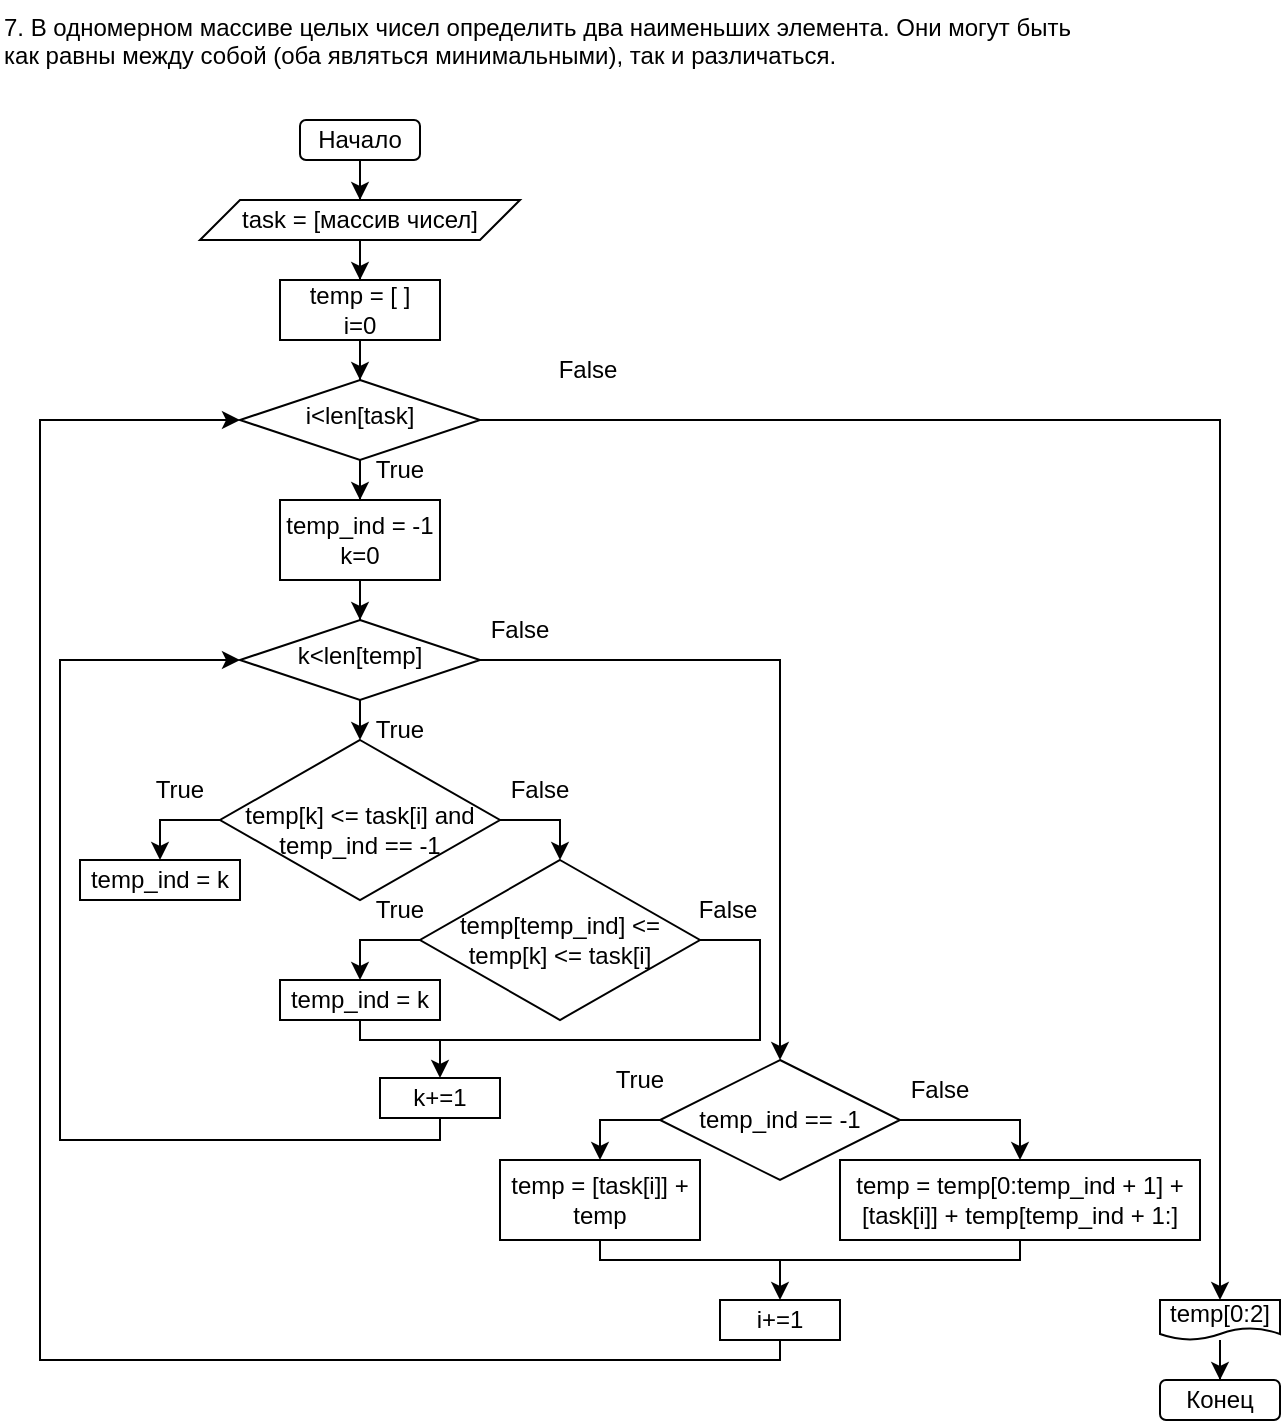 <mxfile version="18.0.7" type="device"><diagram id="C5RBs43oDa-KdzZeNtuy" name="Page-1"><mxGraphModel dx="1354" dy="681" grid="1" gridSize="10" guides="1" tooltips="1" connect="1" arrows="1" fold="1" page="1" pageScale="1" pageWidth="827" pageHeight="1169" math="0" shadow="0"><root><mxCell id="WIyWlLk6GJQsqaUBKTNV-0"/><mxCell id="WIyWlLk6GJQsqaUBKTNV-1" parent="WIyWlLk6GJQsqaUBKTNV-0"/><mxCell id="4opRzpgFNfaW86uACwNf-55" value="" style="edgeStyle=orthogonalEdgeStyle;rounded=0;orthogonalLoop=1;jettySize=auto;html=1;" parent="WIyWlLk6GJQsqaUBKTNV-1" source="WIyWlLk6GJQsqaUBKTNV-3" target="4opRzpgFNfaW86uACwNf-46" edge="1"><mxGeometry relative="1" as="geometry"/></mxCell><mxCell id="WIyWlLk6GJQsqaUBKTNV-3" value="Начало" style="rounded=1;whiteSpace=wrap;html=1;fontSize=12;glass=0;strokeWidth=1;shadow=0;" parent="WIyWlLk6GJQsqaUBKTNV-1" vertex="1"><mxGeometry x="200" y="80" width="60" height="20" as="geometry"/></mxCell><mxCell id="4opRzpgFNfaW86uACwNf-48" value="" style="edgeStyle=orthogonalEdgeStyle;rounded=0;orthogonalLoop=1;jettySize=auto;html=1;entryX=0.5;entryY=0;entryDx=0;entryDy=0;" parent="WIyWlLk6GJQsqaUBKTNV-1" source="WIyWlLk6GJQsqaUBKTNV-6" target="q4aQBagRsG4LeQH_zxtq-1" edge="1"><mxGeometry relative="1" as="geometry"><mxPoint x="230" y="280" as="targetPoint"/></mxGeometry></mxCell><mxCell id="WIyWlLk6GJQsqaUBKTNV-6" value="i&amp;lt;len[task]" style="rhombus;whiteSpace=wrap;html=1;shadow=0;fontFamily=Helvetica;fontSize=12;align=center;strokeWidth=1;spacing=6;spacingTop=-4;" parent="WIyWlLk6GJQsqaUBKTNV-1" vertex="1"><mxGeometry x="170" y="210" width="120" height="40" as="geometry"/></mxCell><mxCell id="WIyWlLk6GJQsqaUBKTNV-10" value="&lt;br&gt;temp[k] &amp;lt;= task[i] and temp_ind == -1" style="rhombus;whiteSpace=wrap;html=1;shadow=0;fontFamily=Helvetica;fontSize=12;align=center;strokeWidth=1;spacing=6;spacingTop=-4;" parent="WIyWlLk6GJQsqaUBKTNV-1" vertex="1"><mxGeometry x="160" y="390" width="140" height="80" as="geometry"/></mxCell><mxCell id="4opRzpgFNfaW86uACwNf-10" value="" style="edgeStyle=orthogonalEdgeStyle;rounded=0;orthogonalLoop=1;jettySize=auto;html=1;entryX=0.5;entryY=0;entryDx=0;entryDy=0;" parent="WIyWlLk6GJQsqaUBKTNV-1" source="4opRzpgFNfaW86uACwNf-1" target="WIyWlLk6GJQsqaUBKTNV-6" edge="1"><mxGeometry relative="1" as="geometry"><mxPoint x="230" y="310" as="targetPoint"/></mxGeometry></mxCell><mxCell id="4opRzpgFNfaW86uACwNf-1" value="&lt;div&gt;temp = [ ]&lt;br&gt;&lt;/div&gt;i=0" style="rounded=0;whiteSpace=wrap;html=1;" parent="WIyWlLk6GJQsqaUBKTNV-1" vertex="1"><mxGeometry x="190" y="160" width="80" height="30" as="geometry"/></mxCell><mxCell id="4opRzpgFNfaW86uACwNf-4" value="temp_ind = k" style="rounded=0;whiteSpace=wrap;html=1;" parent="WIyWlLk6GJQsqaUBKTNV-1" vertex="1"><mxGeometry x="90" y="450" width="80" height="20" as="geometry"/></mxCell><mxCell id="4opRzpgFNfaW86uACwNf-5" value="k+=1" style="rounded=0;whiteSpace=wrap;html=1;" parent="WIyWlLk6GJQsqaUBKTNV-1" vertex="1"><mxGeometry x="240" y="559" width="60" height="20" as="geometry"/></mxCell><mxCell id="4opRzpgFNfaW86uACwNf-15" value="" style="endArrow=classic;html=1;rounded=0;exitX=0;exitY=0.5;exitDx=0;exitDy=0;entryX=0.5;entryY=0;entryDx=0;entryDy=0;" parent="WIyWlLk6GJQsqaUBKTNV-1" source="WIyWlLk6GJQsqaUBKTNV-10" target="4opRzpgFNfaW86uACwNf-4" edge="1"><mxGeometry width="50" height="50" relative="1" as="geometry"><mxPoint x="220" y="730" as="sourcePoint"/><mxPoint x="170" y="530" as="targetPoint"/><Array as="points"><mxPoint x="130" y="430"/></Array></mxGeometry></mxCell><mxCell id="4opRzpgFNfaW86uACwNf-19" value="True" style="text;html=1;strokeColor=none;fillColor=none;align=center;verticalAlign=middle;whiteSpace=wrap;rounded=0;" parent="WIyWlLk6GJQsqaUBKTNV-1" vertex="1"><mxGeometry x="220" y="370" width="60" height="30" as="geometry"/></mxCell><mxCell id="4opRzpgFNfaW86uACwNf-23" value="True" style="text;html=1;strokeColor=none;fillColor=none;align=center;verticalAlign=middle;whiteSpace=wrap;rounded=0;" parent="WIyWlLk6GJQsqaUBKTNV-1" vertex="1"><mxGeometry x="220" y="240" width="60" height="30" as="geometry"/></mxCell><mxCell id="4opRzpgFNfaW86uACwNf-26" value="False" style="text;html=1;strokeColor=none;fillColor=none;align=center;verticalAlign=middle;whiteSpace=wrap;rounded=0;" parent="WIyWlLk6GJQsqaUBKTNV-1" vertex="1"><mxGeometry x="290" y="400" width="60" height="30" as="geometry"/></mxCell><mxCell id="4opRzpgFNfaW86uACwNf-34" value="" style="endArrow=classic;html=1;rounded=0;exitX=1;exitY=0.5;exitDx=0;exitDy=0;entryX=0.5;entryY=0;entryDx=0;entryDy=0;" parent="WIyWlLk6GJQsqaUBKTNV-1" source="q4aQBagRsG4LeQH_zxtq-2" target="4opRzpgFNfaW86uACwNf-35" edge="1"><mxGeometry width="50" height="50" relative="1" as="geometry"><mxPoint x="350" y="420" as="sourcePoint"/><mxPoint x="560" y="340" as="targetPoint"/><Array as="points"><mxPoint x="440" y="350"/></Array></mxGeometry></mxCell><mxCell id="4opRzpgFNfaW86uACwNf-35" value="temp_ind == -1" style="rhombus;whiteSpace=wrap;html=1;" parent="WIyWlLk6GJQsqaUBKTNV-1" vertex="1"><mxGeometry x="380" y="550" width="120" height="60" as="geometry"/></mxCell><mxCell id="4opRzpgFNfaW86uACwNf-38" value="True" style="text;html=1;strokeColor=none;fillColor=none;align=center;verticalAlign=middle;whiteSpace=wrap;rounded=0;" parent="WIyWlLk6GJQsqaUBKTNV-1" vertex="1"><mxGeometry x="220" y="460" width="60" height="30" as="geometry"/></mxCell><mxCell id="4opRzpgFNfaW86uACwNf-42" value="Конец" style="rounded=1;whiteSpace=wrap;html=1;fontSize=12;glass=0;strokeWidth=1;shadow=0;" parent="WIyWlLk6GJQsqaUBKTNV-1" vertex="1"><mxGeometry x="630" y="710" width="60" height="20" as="geometry"/></mxCell><mxCell id="4opRzpgFNfaW86uACwNf-47" value="" style="edgeStyle=orthogonalEdgeStyle;rounded=0;orthogonalLoop=1;jettySize=auto;html=1;" parent="WIyWlLk6GJQsqaUBKTNV-1" source="4opRzpgFNfaW86uACwNf-46" target="4opRzpgFNfaW86uACwNf-1" edge="1"><mxGeometry relative="1" as="geometry"/></mxCell><mxCell id="4opRzpgFNfaW86uACwNf-46" value="task = [массив чисел]" style="shape=parallelogram;perimeter=parallelogramPerimeter;whiteSpace=wrap;html=1;fixedSize=1;" parent="WIyWlLk6GJQsqaUBKTNV-1" vertex="1"><mxGeometry x="150" y="120" width="160" height="20" as="geometry"/></mxCell><mxCell id="4opRzpgFNfaW86uACwNf-67" value="temp[temp_ind] &amp;lt;= temp[k] &amp;lt;= task[i]" style="rhombus;whiteSpace=wrap;html=1;" parent="WIyWlLk6GJQsqaUBKTNV-1" vertex="1"><mxGeometry x="260" y="450" width="140" height="80" as="geometry"/></mxCell><mxCell id="4opRzpgFNfaW86uACwNf-72" value="" style="endArrow=classic;html=1;rounded=0;exitX=0;exitY=0.5;exitDx=0;exitDy=0;entryX=0.5;entryY=0;entryDx=0;entryDy=0;" parent="WIyWlLk6GJQsqaUBKTNV-1" source="4opRzpgFNfaW86uACwNf-35" target="4opRzpgFNfaW86uACwNf-97" edge="1"><mxGeometry width="50" height="50" relative="1" as="geometry"><mxPoint x="212.5" y="1020" as="sourcePoint"/><mxPoint x="305" y="620" as="targetPoint"/><Array as="points"><mxPoint x="350" y="580"/></Array></mxGeometry></mxCell><mxCell id="4opRzpgFNfaW86uACwNf-76" value="temp_ind = k" style="rounded=0;whiteSpace=wrap;html=1;" parent="WIyWlLk6GJQsqaUBKTNV-1" vertex="1"><mxGeometry x="190" y="510" width="80" height="20" as="geometry"/></mxCell><mxCell id="4opRzpgFNfaW86uACwNf-77" value="" style="endArrow=classic;html=1;rounded=0;exitX=0;exitY=0.5;exitDx=0;exitDy=0;entryX=0.5;entryY=0;entryDx=0;entryDy=0;" parent="WIyWlLk6GJQsqaUBKTNV-1" source="4opRzpgFNfaW86uACwNf-67" target="4opRzpgFNfaW86uACwNf-76" edge="1"><mxGeometry width="50" height="50" relative="1" as="geometry"><mxPoint x="165" y="820" as="sourcePoint"/><mxPoint x="215" y="770" as="targetPoint"/><Array as="points"><mxPoint x="230" y="490"/></Array></mxGeometry></mxCell><mxCell id="4opRzpgFNfaW86uACwNf-78" value="" style="endArrow=classic;html=1;rounded=0;exitX=0.5;exitY=1;exitDx=0;exitDy=0;entryX=0.5;entryY=0;entryDx=0;entryDy=0;" parent="WIyWlLk6GJQsqaUBKTNV-1" source="4opRzpgFNfaW86uACwNf-76" target="4opRzpgFNfaW86uACwNf-5" edge="1"><mxGeometry width="50" height="50" relative="1" as="geometry"><mxPoint x="225" y="880" as="sourcePoint"/><mxPoint x="275" y="830" as="targetPoint"/><Array as="points"><mxPoint x="230" y="540"/><mxPoint x="270" y="540"/></Array></mxGeometry></mxCell><mxCell id="4opRzpgFNfaW86uACwNf-79" value="" style="endArrow=none;html=1;rounded=0;entryX=1;entryY=0.5;entryDx=0;entryDy=0;" parent="WIyWlLk6GJQsqaUBKTNV-1" target="4opRzpgFNfaW86uACwNf-67" edge="1"><mxGeometry width="50" height="50" relative="1" as="geometry"><mxPoint x="270" y="540" as="sourcePoint"/><mxPoint x="415" y="770" as="targetPoint"/><Array as="points"><mxPoint x="430" y="540"/><mxPoint x="430" y="490"/></Array></mxGeometry></mxCell><mxCell id="4opRzpgFNfaW86uACwNf-117" value="" style="edgeStyle=orthogonalEdgeStyle;rounded=0;orthogonalLoop=1;jettySize=auto;html=1;" parent="WIyWlLk6GJQsqaUBKTNV-1" source="4opRzpgFNfaW86uACwNf-83" target="4opRzpgFNfaW86uACwNf-42" edge="1"><mxGeometry relative="1" as="geometry"/></mxCell><mxCell id="4opRzpgFNfaW86uACwNf-83" value="temp[0:2]" style="shape=document;whiteSpace=wrap;html=1;boundedLbl=1;" parent="WIyWlLk6GJQsqaUBKTNV-1" vertex="1"><mxGeometry x="630" y="670" width="60" height="20" as="geometry"/></mxCell><mxCell id="4opRzpgFNfaW86uACwNf-93" value="True" style="text;html=1;strokeColor=none;fillColor=none;align=center;verticalAlign=middle;whiteSpace=wrap;rounded=0;" parent="WIyWlLk6GJQsqaUBKTNV-1" vertex="1"><mxGeometry x="110" y="400" width="60" height="30" as="geometry"/></mxCell><mxCell id="4opRzpgFNfaW86uACwNf-94" value="False" style="text;html=1;strokeColor=none;fillColor=none;align=center;verticalAlign=middle;whiteSpace=wrap;rounded=0;" parent="WIyWlLk6GJQsqaUBKTNV-1" vertex="1"><mxGeometry x="384" y="460" width="60" height="30" as="geometry"/></mxCell><mxCell id="4opRzpgFNfaW86uACwNf-95" value="" style="endArrow=classic;html=1;rounded=0;exitX=0.5;exitY=1;exitDx=0;exitDy=0;entryX=0;entryY=0.5;entryDx=0;entryDy=0;" parent="WIyWlLk6GJQsqaUBKTNV-1" source="4opRzpgFNfaW86uACwNf-5" target="q4aQBagRsG4LeQH_zxtq-2" edge="1"><mxGeometry width="50" height="50" relative="1" as="geometry"><mxPoint x="90" y="640" as="sourcePoint"/><mxPoint x="90" y="280" as="targetPoint"/><Array as="points"><mxPoint x="270" y="590"/><mxPoint x="80" y="590"/><mxPoint x="80" y="350"/></Array></mxGeometry></mxCell><mxCell id="4opRzpgFNfaW86uACwNf-97" value="temp = [task[i]] + temp" style="rounded=0;whiteSpace=wrap;html=1;" parent="WIyWlLk6GJQsqaUBKTNV-1" vertex="1"><mxGeometry x="300" y="600" width="100" height="40" as="geometry"/></mxCell><mxCell id="4opRzpgFNfaW86uACwNf-24" value="False" style="text;html=1;strokeColor=none;fillColor=none;align=center;verticalAlign=middle;whiteSpace=wrap;rounded=0;" parent="WIyWlLk6GJQsqaUBKTNV-1" vertex="1"><mxGeometry x="480" y="550" width="80" height="30" as="geometry"/></mxCell><mxCell id="4opRzpgFNfaW86uACwNf-100" value="True" style="text;html=1;strokeColor=none;fillColor=none;align=center;verticalAlign=middle;whiteSpace=wrap;rounded=0;" parent="WIyWlLk6GJQsqaUBKTNV-1" vertex="1"><mxGeometry x="340" y="545" width="60" height="30" as="geometry"/></mxCell><mxCell id="4opRzpgFNfaW86uACwNf-102" value="&lt;div&gt;temp = temp[0:temp_ind + 1] + [task[i]] + temp[temp_ind + 1:]&lt;br&gt;&lt;/div&gt;" style="rounded=0;whiteSpace=wrap;html=1;" parent="WIyWlLk6GJQsqaUBKTNV-1" vertex="1"><mxGeometry x="470" y="600" width="180" height="40" as="geometry"/></mxCell><mxCell id="4opRzpgFNfaW86uACwNf-103" value="False" style="text;html=1;strokeColor=none;fillColor=none;align=center;verticalAlign=middle;whiteSpace=wrap;rounded=0;" parent="WIyWlLk6GJQsqaUBKTNV-1" vertex="1"><mxGeometry x="270" y="320" width="80" height="30" as="geometry"/></mxCell><mxCell id="4opRzpgFNfaW86uACwNf-104" value="" style="endArrow=classic;html=1;rounded=0;exitX=1;exitY=0.5;exitDx=0;exitDy=0;entryX=0.5;entryY=0;entryDx=0;entryDy=0;" parent="WIyWlLk6GJQsqaUBKTNV-1" source="4opRzpgFNfaW86uACwNf-35" target="4opRzpgFNfaW86uACwNf-102" edge="1"><mxGeometry width="50" height="50" relative="1" as="geometry"><mxPoint x="590" y="730" as="sourcePoint"/><mxPoint x="530" y="610" as="targetPoint"/><Array as="points"><mxPoint x="560" y="580"/></Array></mxGeometry></mxCell><mxCell id="4opRzpgFNfaW86uACwNf-107" value="" style="endArrow=none;html=1;rounded=0;exitX=0.5;exitY=1;exitDx=0;exitDy=0;" parent="WIyWlLk6GJQsqaUBKTNV-1" source="4opRzpgFNfaW86uACwNf-97" edge="1"><mxGeometry width="50" height="50" relative="1" as="geometry"><mxPoint x="370" y="780" as="sourcePoint"/><mxPoint x="440" y="650" as="targetPoint"/><Array as="points"><mxPoint x="350" y="650"/></Array></mxGeometry></mxCell><mxCell id="q4aQBagRsG4LeQH_zxtq-0" value="7. В одномерном массиве целых чисел определить два наименьших элемента. Они могут быть как равны между собой (оба являться минимальными), так и различаться." style="text;whiteSpace=wrap;html=1;" vertex="1" parent="WIyWlLk6GJQsqaUBKTNV-1"><mxGeometry x="50" y="20" width="550" height="40" as="geometry"/></mxCell><mxCell id="q4aQBagRsG4LeQH_zxtq-3" value="" style="edgeStyle=orthogonalEdgeStyle;rounded=0;orthogonalLoop=1;jettySize=auto;html=1;" edge="1" parent="WIyWlLk6GJQsqaUBKTNV-1" source="q4aQBagRsG4LeQH_zxtq-1" target="q4aQBagRsG4LeQH_zxtq-2"><mxGeometry relative="1" as="geometry"/></mxCell><mxCell id="q4aQBagRsG4LeQH_zxtq-1" value="temp_ind = -1&lt;br&gt;k=0" style="rounded=0;whiteSpace=wrap;html=1;" vertex="1" parent="WIyWlLk6GJQsqaUBKTNV-1"><mxGeometry x="190" y="270" width="80" height="40" as="geometry"/></mxCell><mxCell id="q4aQBagRsG4LeQH_zxtq-2" value="k&amp;lt;len[temp]" style="rhombus;whiteSpace=wrap;html=1;shadow=0;fontFamily=Helvetica;fontSize=12;align=center;strokeWidth=1;spacing=6;spacingTop=-4;" vertex="1" parent="WIyWlLk6GJQsqaUBKTNV-1"><mxGeometry x="170" y="330" width="120" height="40" as="geometry"/></mxCell><mxCell id="q4aQBagRsG4LeQH_zxtq-5" value="" style="endArrow=classic;html=1;rounded=0;exitX=0.5;exitY=1;exitDx=0;exitDy=0;entryX=0.5;entryY=0;entryDx=0;entryDy=0;" edge="1" parent="WIyWlLk6GJQsqaUBKTNV-1" source="q4aQBagRsG4LeQH_zxtq-2" target="WIyWlLk6GJQsqaUBKTNV-10"><mxGeometry width="50" height="50" relative="1" as="geometry"><mxPoint x="330" y="410" as="sourcePoint"/><mxPoint x="380" y="360" as="targetPoint"/></mxGeometry></mxCell><mxCell id="q4aQBagRsG4LeQH_zxtq-12" value="" style="endArrow=classic;html=1;rounded=0;exitX=1;exitY=0.5;exitDx=0;exitDy=0;entryX=0.5;entryY=0;entryDx=0;entryDy=0;" edge="1" parent="WIyWlLk6GJQsqaUBKTNV-1" source="WIyWlLk6GJQsqaUBKTNV-10" target="4opRzpgFNfaW86uACwNf-67"><mxGeometry width="50" height="50" relative="1" as="geometry"><mxPoint x="350" y="440" as="sourcePoint"/><mxPoint x="400" y="390" as="targetPoint"/><Array as="points"><mxPoint x="330" y="430"/></Array></mxGeometry></mxCell><mxCell id="q4aQBagRsG4LeQH_zxtq-13" value="i+=1" style="rounded=0;whiteSpace=wrap;html=1;" vertex="1" parent="WIyWlLk6GJQsqaUBKTNV-1"><mxGeometry x="410" y="670" width="60" height="20" as="geometry"/></mxCell><mxCell id="q4aQBagRsG4LeQH_zxtq-14" value="" style="endArrow=classic;html=1;rounded=0;exitX=0.5;exitY=1;exitDx=0;exitDy=0;entryX=0.5;entryY=0;entryDx=0;entryDy=0;" edge="1" parent="WIyWlLk6GJQsqaUBKTNV-1" source="4opRzpgFNfaW86uACwNf-102" target="q4aQBagRsG4LeQH_zxtq-13"><mxGeometry width="50" height="50" relative="1" as="geometry"><mxPoint x="550" y="740" as="sourcePoint"/><mxPoint x="600" y="690" as="targetPoint"/><Array as="points"><mxPoint x="560" y="650"/><mxPoint x="440" y="650"/></Array></mxGeometry></mxCell><mxCell id="q4aQBagRsG4LeQH_zxtq-15" value="" style="endArrow=classic;html=1;rounded=0;exitX=0.5;exitY=1;exitDx=0;exitDy=0;entryX=0;entryY=0.5;entryDx=0;entryDy=0;" edge="1" parent="WIyWlLk6GJQsqaUBKTNV-1" source="q4aQBagRsG4LeQH_zxtq-13" target="WIyWlLk6GJQsqaUBKTNV-6"><mxGeometry width="50" height="50" relative="1" as="geometry"><mxPoint x="440" y="710" as="sourcePoint"/><mxPoint x="70" y="630" as="targetPoint"/><Array as="points"><mxPoint x="440" y="700"/><mxPoint x="70" y="700"/><mxPoint x="70" y="230"/></Array></mxGeometry></mxCell><mxCell id="q4aQBagRsG4LeQH_zxtq-16" value="False" style="text;html=1;strokeColor=none;fillColor=none;align=center;verticalAlign=middle;whiteSpace=wrap;rounded=0;" vertex="1" parent="WIyWlLk6GJQsqaUBKTNV-1"><mxGeometry x="304" y="190" width="80" height="30" as="geometry"/></mxCell><mxCell id="q4aQBagRsG4LeQH_zxtq-17" value="" style="endArrow=classic;html=1;rounded=0;exitX=1;exitY=0.5;exitDx=0;exitDy=0;entryX=0.5;entryY=0;entryDx=0;entryDy=0;" edge="1" parent="WIyWlLk6GJQsqaUBKTNV-1" source="WIyWlLk6GJQsqaUBKTNV-6" target="4opRzpgFNfaW86uACwNf-83"><mxGeometry width="50" height="50" relative="1" as="geometry"><mxPoint x="400" y="300" as="sourcePoint"/><mxPoint x="720" y="320" as="targetPoint"/><Array as="points"><mxPoint x="660" y="230"/></Array></mxGeometry></mxCell></root></mxGraphModel></diagram></mxfile>